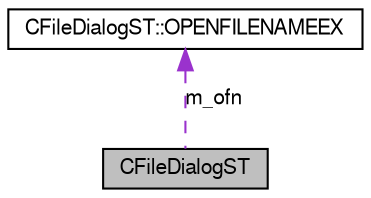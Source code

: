 digraph G
{
  edge [fontname="FreeSans",fontsize="10",labelfontname="FreeSans",labelfontsize="10"];
  node [fontname="FreeSans",fontsize="10",shape=record];
  Node1 [label="CFileDialogST",height=0.2,width=0.4,color="black", fillcolor="grey75", style="filled" fontcolor="black"];
  Node2 -> Node1 [dir=back,color="darkorchid3",fontsize="10",style="dashed",label="m_ofn",fontname="FreeSans"];
  Node2 [label="CFileDialogST::OPENFILENAMEEX",height=0.2,width=0.4,color="black", fillcolor="white", style="filled",URL="$struct_c_file_dialog_s_t_1_1_o_p_e_n_f_i_l_e_n_a_m_e_e_x.html"];
}
